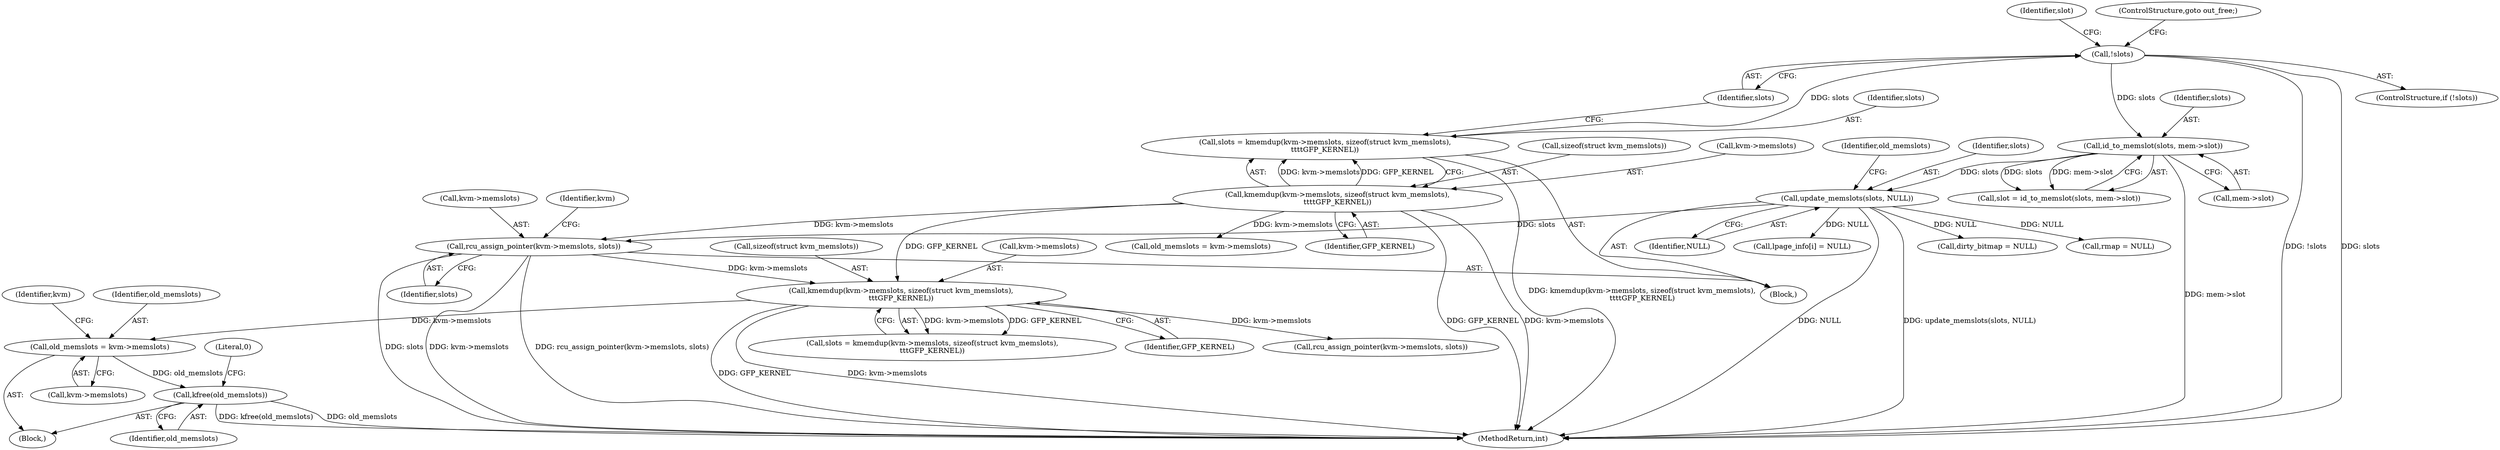 digraph "0_linux_09ca8e1173bcb12e2a449698c9ae3b86a8a10195_0@API" {
"1000609" [label="(Call,kfree(old_memslots))"];
"1000575" [label="(Call,old_memslots = kvm->memslots)"];
"1000538" [label="(Call,kmemdup(kvm->memslots, sizeof(struct kvm_memslots),\n\t\t\tGFP_KERNEL))"];
"1000504" [label="(Call,rcu_assign_pointer(kvm->memslots, slots))"];
"1000473" [label="(Call,kmemdup(kvm->memslots, sizeof(struct kvm_memslots),\n\t\t\t\tGFP_KERNEL))"];
"1000496" [label="(Call,update_memslots(slots, NULL))"];
"1000486" [label="(Call,id_to_memslot(slots, mem->slot))"];
"1000481" [label="(Call,!slots)"];
"1000471" [label="(Call,slots = kmemdup(kvm->memslots, sizeof(struct kvm_memslots),\n\t\t\t\tGFP_KERNEL))"];
"1000471" [label="(Call,slots = kmemdup(kvm->memslots, sizeof(struct kvm_memslots),\n\t\t\t\tGFP_KERNEL))"];
"1000580" [label="(Call,rcu_assign_pointer(kvm->memslots, slots))"];
"1000536" [label="(Call,slots = kmemdup(kvm->memslots, sizeof(struct kvm_memslots),\n\t\t\tGFP_KERNEL))"];
"1000556" [label="(Call,dirty_bitmap = NULL)"];
"1000617" [label="(MethodReturn,int)"];
"1000610" [label="(Identifier,old_memslots)"];
"1000544" [label="(Identifier,GFP_KERNEL)"];
"1000496" [label="(Call,update_memslots(slots, NULL))"];
"1000539" [label="(Call,kvm->memslots)"];
"1000499" [label="(Call,old_memslots = kvm->memslots)"];
"1000488" [label="(Call,mem->slot)"];
"1000487" [label="(Identifier,slots)"];
"1000542" [label="(Call,sizeof(struct kvm_memslots))"];
"1000504" [label="(Call,rcu_assign_pointer(kvm->memslots, slots))"];
"1000497" [label="(Identifier,slots)"];
"1000505" [label="(Call,kvm->memslots)"];
"1000484" [label="(Call,slot = id_to_memslot(slots, mem->slot))"];
"1000553" [label="(Call,rmap = NULL)"];
"1000486" [label="(Call,id_to_memslot(slots, mem->slot))"];
"1000612" [label="(Literal,0)"];
"1000609" [label="(Call,kfree(old_memslots))"];
"1000481" [label="(Call,!slots)"];
"1000577" [label="(Call,kvm->memslots)"];
"1000472" [label="(Identifier,slots)"];
"1000498" [label="(Identifier,NULL)"];
"1000500" [label="(Identifier,old_memslots)"];
"1000480" [label="(ControlStructure,if (!slots))"];
"1000508" [label="(Identifier,slots)"];
"1000485" [label="(Identifier,slot)"];
"1000477" [label="(Call,sizeof(struct kvm_memslots))"];
"1000582" [label="(Identifier,kvm)"];
"1000483" [label="(ControlStructure,goto out_free;)"];
"1000570" [label="(Call,lpage_info[i] = NULL)"];
"1000465" [label="(Block,)"];
"1000479" [label="(Identifier,GFP_KERNEL)"];
"1000118" [label="(Block,)"];
"1000575" [label="(Call,old_memslots = kvm->memslots)"];
"1000474" [label="(Call,kvm->memslots)"];
"1000538" [label="(Call,kmemdup(kvm->memslots, sizeof(struct kvm_memslots),\n\t\t\tGFP_KERNEL))"];
"1000482" [label="(Identifier,slots)"];
"1000473" [label="(Call,kmemdup(kvm->memslots, sizeof(struct kvm_memslots),\n\t\t\t\tGFP_KERNEL))"];
"1000512" [label="(Identifier,kvm)"];
"1000576" [label="(Identifier,old_memslots)"];
"1000609" -> "1000118"  [label="AST: "];
"1000609" -> "1000610"  [label="CFG: "];
"1000610" -> "1000609"  [label="AST: "];
"1000612" -> "1000609"  [label="CFG: "];
"1000609" -> "1000617"  [label="DDG: old_memslots"];
"1000609" -> "1000617"  [label="DDG: kfree(old_memslots)"];
"1000575" -> "1000609"  [label="DDG: old_memslots"];
"1000575" -> "1000118"  [label="AST: "];
"1000575" -> "1000577"  [label="CFG: "];
"1000576" -> "1000575"  [label="AST: "];
"1000577" -> "1000575"  [label="AST: "];
"1000582" -> "1000575"  [label="CFG: "];
"1000538" -> "1000575"  [label="DDG: kvm->memslots"];
"1000538" -> "1000536"  [label="AST: "];
"1000538" -> "1000544"  [label="CFG: "];
"1000539" -> "1000538"  [label="AST: "];
"1000542" -> "1000538"  [label="AST: "];
"1000544" -> "1000538"  [label="AST: "];
"1000536" -> "1000538"  [label="CFG: "];
"1000538" -> "1000617"  [label="DDG: kvm->memslots"];
"1000538" -> "1000617"  [label="DDG: GFP_KERNEL"];
"1000538" -> "1000536"  [label="DDG: kvm->memslots"];
"1000538" -> "1000536"  [label="DDG: GFP_KERNEL"];
"1000504" -> "1000538"  [label="DDG: kvm->memslots"];
"1000473" -> "1000538"  [label="DDG: GFP_KERNEL"];
"1000538" -> "1000580"  [label="DDG: kvm->memslots"];
"1000504" -> "1000465"  [label="AST: "];
"1000504" -> "1000508"  [label="CFG: "];
"1000505" -> "1000504"  [label="AST: "];
"1000508" -> "1000504"  [label="AST: "];
"1000512" -> "1000504"  [label="CFG: "];
"1000504" -> "1000617"  [label="DDG: kvm->memslots"];
"1000504" -> "1000617"  [label="DDG: rcu_assign_pointer(kvm->memslots, slots)"];
"1000504" -> "1000617"  [label="DDG: slots"];
"1000473" -> "1000504"  [label="DDG: kvm->memslots"];
"1000496" -> "1000504"  [label="DDG: slots"];
"1000473" -> "1000471"  [label="AST: "];
"1000473" -> "1000479"  [label="CFG: "];
"1000474" -> "1000473"  [label="AST: "];
"1000477" -> "1000473"  [label="AST: "];
"1000479" -> "1000473"  [label="AST: "];
"1000471" -> "1000473"  [label="CFG: "];
"1000473" -> "1000617"  [label="DDG: kvm->memslots"];
"1000473" -> "1000617"  [label="DDG: GFP_KERNEL"];
"1000473" -> "1000471"  [label="DDG: kvm->memslots"];
"1000473" -> "1000471"  [label="DDG: GFP_KERNEL"];
"1000473" -> "1000499"  [label="DDG: kvm->memslots"];
"1000496" -> "1000465"  [label="AST: "];
"1000496" -> "1000498"  [label="CFG: "];
"1000497" -> "1000496"  [label="AST: "];
"1000498" -> "1000496"  [label="AST: "];
"1000500" -> "1000496"  [label="CFG: "];
"1000496" -> "1000617"  [label="DDG: NULL"];
"1000496" -> "1000617"  [label="DDG: update_memslots(slots, NULL)"];
"1000486" -> "1000496"  [label="DDG: slots"];
"1000496" -> "1000553"  [label="DDG: NULL"];
"1000496" -> "1000556"  [label="DDG: NULL"];
"1000496" -> "1000570"  [label="DDG: NULL"];
"1000486" -> "1000484"  [label="AST: "];
"1000486" -> "1000488"  [label="CFG: "];
"1000487" -> "1000486"  [label="AST: "];
"1000488" -> "1000486"  [label="AST: "];
"1000484" -> "1000486"  [label="CFG: "];
"1000486" -> "1000617"  [label="DDG: mem->slot"];
"1000486" -> "1000484"  [label="DDG: slots"];
"1000486" -> "1000484"  [label="DDG: mem->slot"];
"1000481" -> "1000486"  [label="DDG: slots"];
"1000481" -> "1000480"  [label="AST: "];
"1000481" -> "1000482"  [label="CFG: "];
"1000482" -> "1000481"  [label="AST: "];
"1000483" -> "1000481"  [label="CFG: "];
"1000485" -> "1000481"  [label="CFG: "];
"1000481" -> "1000617"  [label="DDG: !slots"];
"1000481" -> "1000617"  [label="DDG: slots"];
"1000471" -> "1000481"  [label="DDG: slots"];
"1000471" -> "1000465"  [label="AST: "];
"1000472" -> "1000471"  [label="AST: "];
"1000482" -> "1000471"  [label="CFG: "];
"1000471" -> "1000617"  [label="DDG: kmemdup(kvm->memslots, sizeof(struct kvm_memslots),\n\t\t\t\tGFP_KERNEL)"];
}
